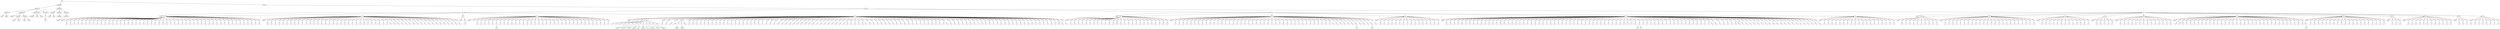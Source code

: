 digraph Tree {
	"t0" [label = "TEI"];
	"t1" [label = "teiHeader"];
	"t2" [label = "fileDesc"];
	"t3" [label = "titleStmt"];
	"t4" [label = "title"];
	"t5" [label = "author"];
	"t6" [label = "editionStmt"];
	"t7" [label = "edition"];
	"t8" [label = "respStmt"];
	"t9" [label = "name"];
	"t10" [label = "resp"];
	"t11" [label = "respStmt"];
	"t12" [label = "name"];
	"t13" [label = "resp"];
	"t14" [label = "publicationStmt"];
	"t15" [label = "publisher"];
	"t16" [label = "idno"];
	"t17" [label = "idno"];
	"t18" [label = "sourceDesc"];
	"t19" [label = "p"];
	"t20" [label = "ref"];
	"t21" [label = "profileDesc"];
	"t22" [label = "creation"];
	"t23" [label = "date"];
	"t24" [label = "date"];
	"t25" [label = "langUsage"];
	"t26" [label = "language"];
	"t27" [label = "textClass"];
	"t28" [label = "keywords"];
	"t29" [label = "term"];
	"t30" [label = "text"];
	"t31" [label = "body"];
	"t32" [label = "div"];
	"t33" [label = "head"];
	"t34" [label = "div"];
	"t35" [label = "head"];
	"t36" [label = "sp"];
	"t37" [label = "p"];
	"t38" [label = "sp"];
	"t39" [label = "p"];
	"t40" [label = "sp"];
	"t41" [label = "p"];
	"t42" [label = "sp"];
	"t43" [label = "p"];
	"t44" [label = "sp"];
	"t45" [label = "p"];
	"t46" [label = "sp"];
	"t47" [label = "p"];
	"t48" [label = "sp"];
	"t49" [label = "p"];
	"t50" [label = "sp"];
	"t51" [label = "p"];
	"t52" [label = "sp"];
	"t53" [label = "p"];
	"t54" [label = "sp"];
	"t55" [label = "p"];
	"t56" [label = "sp"];
	"t57" [label = "p"];
	"t58" [label = "sp"];
	"t59" [label = "p"];
	"t60" [label = "sp"];
	"t61" [label = "p"];
	"t62" [label = "sp"];
	"t63" [label = "p"];
	"t64" [label = "sp"];
	"t65" [label = "p"];
	"t66" [label = "sp"];
	"t67" [label = "p"];
	"t68" [label = "sp"];
	"t69" [label = "p"];
	"t70" [label = "sp"];
	"t71" [label = "p"];
	"t72" [label = "sp"];
	"t73" [label = "p"];
	"t74" [label = "sp"];
	"t75" [label = "p"];
	"t76" [label = "sp"];
	"t77" [label = "p"];
	"t78" [label = "sp"];
	"t79" [label = "p"];
	"t80" [label = "sp"];
	"t81" [label = "p"];
	"t82" [label = "sp"];
	"t83" [label = "p"];
	"t84" [label = "sp"];
	"t85" [label = "p"];
	"t86" [label = "sp"];
	"t87" [label = "p"];
	"t88" [label = "sp"];
	"t89" [label = "p"];
	"t90" [label = "sp"];
	"t91" [label = "p"];
	"t92" [label = "sp"];
	"t93" [label = "p"];
	"t94" [label = "sp"];
	"t95" [label = "p"];
	"t96" [label = "sp"];
	"t97" [label = "p"];
	"t98" [label = "sp"];
	"t99" [label = "p"];
	"t100" [label = "sp"];
	"t101" [label = "p"];
	"t102" [label = "sp"];
	"t103" [label = "p"];
	"t104" [label = "sp"];
	"t105" [label = "p"];
	"t106" [label = "sp"];
	"t107" [label = "p"];
	"t108" [label = "sp"];
	"t109" [label = "p"];
	"t110" [label = "sp"];
	"t111" [label = "p"];
	"t112" [label = "sp"];
	"t113" [label = "p"];
	"t114" [label = "sp"];
	"t115" [label = "p"];
	"t116" [label = "sp"];
	"t117" [label = "p"];
	"t118" [label = "sp"];
	"t119" [label = "p"];
	"t120" [label = "sp"];
	"t121" [label = "p"];
	"t122" [label = "sp"];
	"t123" [label = "p"];
	"t124" [label = "sp"];
	"t125" [label = "p"];
	"t126" [label = "sp"];
	"t127" [label = "p"];
	"t128" [label = "sp"];
	"t129" [label = "p"];
	"t130" [label = "sp"];
	"t131" [label = "p"];
	"t132" [label = "sp"];
	"t133" [label = "p"];
	"t134" [label = "sp"];
	"t135" [label = "p"];
	"t136" [label = "sp"];
	"t137" [label = "p"];
	"t138" [label = "div"];
	"t139" [label = "head"];
	"t140" [label = "sp"];
	"t141" [label = "p"];
	"t142" [label = "sp"];
	"t143" [label = "p"];
	"t144" [label = "sp"];
	"t145" [label = "p"];
	"t146" [label = "sp"];
	"t147" [label = "p"];
	"t148" [label = "sp"];
	"t149" [label = "p"];
	"t150" [label = "sp"];
	"t151" [label = "p"];
	"t152" [label = "sp"];
	"t153" [label = "p"];
	"t154" [label = "sp"];
	"t155" [label = "p"];
	"t156" [label = "sp"];
	"t157" [label = "p"];
	"t158" [label = "sp"];
	"t159" [label = "p"];
	"t160" [label = "sp"];
	"t161" [label = "p"];
	"t162" [label = "sp"];
	"t163" [label = "p"];
	"t164" [label = "sp"];
	"t165" [label = "p"];
	"t166" [label = "sp"];
	"t167" [label = "p"];
	"t168" [label = "sp"];
	"t169" [label = "p"];
	"t170" [label = "sp"];
	"t171" [label = "p"];
	"t172" [label = "sp"];
	"t173" [label = "p"];
	"t174" [label = "sp"];
	"t175" [label = "p"];
	"t176" [label = "sp"];
	"t177" [label = "p"];
	"t178" [label = "sp"];
	"t179" [label = "p"];
	"t180" [label = "sp"];
	"t181" [label = "p"];
	"t182" [label = "sp"];
	"t183" [label = "p"];
	"t184" [label = "sp"];
	"t185" [label = "p"];
	"t186" [label = "sp"];
	"t187" [label = "p"];
	"t188" [label = "sp"];
	"t189" [label = "p"];
	"t190" [label = "sp"];
	"t191" [label = "p"];
	"t192" [label = "sp"];
	"t193" [label = "p"];
	"t194" [label = "sp"];
	"t195" [label = "p"];
	"t196" [label = "sp"];
	"t197" [label = "p"];
	"t198" [label = "sp"];
	"t199" [label = "p"];
	"t200" [label = "sp"];
	"t201" [label = "p"];
	"t202" [label = "sp"];
	"t203" [label = "p"];
	"t204" [label = "p"];
	"t205" [label = "sp"];
	"t206" [label = "p"];
	"t207" [label = "sp"];
	"t208" [label = "p"];
	"t209" [label = "sp"];
	"t210" [label = "p"];
	"t211" [label = "sp"];
	"t212" [label = "p"];
	"t213" [label = "sp"];
	"t214" [label = "p"];
	"t215" [label = "sp"];
	"t216" [label = "p"];
	"t217" [label = "sp"];
	"t218" [label = "p"];
	"t219" [label = "sp"];
	"t220" [label = "p"];
	"t221" [label = "sp"];
	"t222" [label = "p"];
	"t223" [label = "sp"];
	"t224" [label = "p"];
	"t225" [label = "sp"];
	"t226" [label = "p"];
	"t227" [label = "sp"];
	"t228" [label = "p"];
	"t229" [label = "sp"];
	"t230" [label = "p"];
	"t231" [label = "sp"];
	"t232" [label = "p"];
	"t233" [label = "sp"];
	"t234" [label = "p"];
	"t235" [label = "sp"];
	"t236" [label = "p"];
	"t237" [label = "sp"];
	"t238" [label = "p"];
	"t239" [label = "sp"];
	"t240" [label = "p"];
	"t241" [label = "div"];
	"t242" [label = "head"];
	"t243" [label = "sp"];
	"t244" [label = "p"];
	"t245" [label = "div"];
	"t246" [label = "head"];
	"t247" [label = "p"];
	"t248" [label = "sp"];
	"t249" [label = "p"];
	"t250" [label = "sp"];
	"t251" [label = "p"];
	"t252" [label = "sp"];
	"t253" [label = "p"];
	"t254" [label = "sp"];
	"t255" [label = "p"];
	"t256" [label = "sp"];
	"t257" [label = "p"];
	"t258" [label = "sp"];
	"t259" [label = "p"];
	"t260" [label = "hi"];
	"t261" [label = "sp"];
	"t262" [label = "p"];
	"t263" [label = "sp"];
	"t264" [label = "p"];
	"t265" [label = "sp"];
	"t266" [label = "p"];
	"t267" [label = "sp"];
	"t268" [label = "p"];
	"t269" [label = "sp"];
	"t270" [label = "p"];
	"t271" [label = "sp"];
	"t272" [label = "p"];
	"t273" [label = "sp"];
	"t274" [label = "p"];
	"t275" [label = "sp"];
	"t276" [label = "p"];
	"t277" [label = "sp"];
	"t278" [label = "p"];
	"t279" [label = "sp"];
	"t280" [label = "p"];
	"t281" [label = "sp"];
	"t282" [label = "p"];
	"t283" [label = "sp"];
	"t284" [label = "p"];
	"t285" [label = "sp"];
	"t286" [label = "p"];
	"t287" [label = "sp"];
	"t288" [label = "p"];
	"t289" [label = "sp"];
	"t290" [label = "p"];
	"t291" [label = "sp"];
	"t292" [label = "p"];
	"t293" [label = "sp"];
	"t294" [label = "p"];
	"t295" [label = "sp"];
	"t296" [label = "p"];
	"t297" [label = "sp"];
	"t298" [label = "p"];
	"t299" [label = "sp"];
	"t300" [label = "p"];
	"t301" [label = "sp"];
	"t302" [label = "p"];
	"t303" [label = "sp"];
	"t304" [label = "p"];
	"t305" [label = "sp"];
	"t306" [label = "p"];
	"t307" [label = "sp"];
	"t308" [label = "p"];
	"t309" [label = "sp"];
	"t310" [label = "p"];
	"t311" [label = "sp"];
	"t312" [label = "p"];
	"t313" [label = "sp"];
	"t314" [label = "p"];
	"t315" [label = "sp"];
	"t316" [label = "p"];
	"t317" [label = "sp"];
	"t318" [label = "p"];
	"t319" [label = "div"];
	"t320" [label = "head"];
	"t321" [label = "p"];
	"t322" [label = "sp"];
	"t323" [label = "p"];
	"t324" [label = "sp"];
	"t325" [label = "p"];
	"t326" [label = "sp"];
	"t327" [label = "p"];
	"t328" [label = "p"];
	"t329" [label = "l"];
	"t330" [label = "anchor"];
	"t331" [label = "l"];
	"t332" [label = "anchor"];
	"t333" [label = "l"];
	"t334" [label = "anchor"];
	"t335" [label = "l"];
	"t336" [label = "anchor"];
	"t337" [label = "hi"];
	"t338" [label = "l"];
	"t339" [label = "anchor"];
	"t340" [label = "hi"];
	"t341" [label = "l"];
	"t342" [label = "anchor"];
	"t343" [label = "l"];
	"t344" [label = "anchor"];
	"t345" [label = "l"];
	"t346" [label = "anchor"];
	"t347" [label = "p"];
	"t348" [label = "sp"];
	"t349" [label = "p"];
	"t350" [label = "sp"];
	"t351" [label = "p"];
	"t352" [label = "sp"];
	"t353" [label = "p"];
	"t354" [label = "sp"];
	"t355" [label = "p"];
	"t356" [label = "l"];
	"t357" [label = "anchor"];
	"t358" [label = "l"];
	"t359" [label = "anchor"];
	"t360" [label = "p"];
	"t361" [label = "sp"];
	"t362" [label = "p"];
	"t363" [label = "sp"];
	"t364" [label = "p"];
	"t365" [label = "sp"];
	"t366" [label = "p"];
	"t367" [label = "sp"];
	"t368" [label = "p"];
	"t369" [label = "sp"];
	"t370" [label = "p"];
	"t371" [label = "sp"];
	"t372" [label = "p"];
	"t373" [label = "sp"];
	"t374" [label = "p"];
	"t375" [label = "sp"];
	"t376" [label = "p"];
	"t377" [label = "sp"];
	"t378" [label = "p"];
	"t379" [label = "sp"];
	"t380" [label = "p"];
	"t381" [label = "sp"];
	"t382" [label = "p"];
	"t383" [label = "sp"];
	"t384" [label = "p"];
	"t385" [label = "sp"];
	"t386" [label = "p"];
	"t387" [label = "sp"];
	"t388" [label = "p"];
	"t389" [label = "sp"];
	"t390" [label = "p"];
	"t391" [label = "sp"];
	"t392" [label = "p"];
	"t393" [label = "sp"];
	"t394" [label = "p"];
	"t395" [label = "sp"];
	"t396" [label = "p"];
	"t397" [label = "sp"];
	"t398" [label = "p"];
	"t399" [label = "sp"];
	"t400" [label = "p"];
	"t401" [label = "sp"];
	"t402" [label = "p"];
	"t403" [label = "sp"];
	"t404" [label = "p"];
	"t405" [label = "sp"];
	"t406" [label = "p"];
	"t407" [label = "sp"];
	"t408" [label = "p"];
	"t409" [label = "sp"];
	"t410" [label = "p"];
	"t411" [label = "sp"];
	"t412" [label = "p"];
	"t413" [label = "sp"];
	"t414" [label = "p"];
	"t415" [label = "sp"];
	"t416" [label = "p"];
	"t417" [label = "sp"];
	"t418" [label = "p"];
	"t419" [label = "sp"];
	"t420" [label = "p"];
	"t421" [label = "sp"];
	"t422" [label = "p"];
	"t423" [label = "sp"];
	"t424" [label = "p"];
	"t425" [label = "sp"];
	"t426" [label = "p"];
	"t427" [label = "sp"];
	"t428" [label = "p"];
	"t429" [label = "sp"];
	"t430" [label = "p"];
	"t431" [label = "sp"];
	"t432" [label = "p"];
	"t433" [label = "sp"];
	"t434" [label = "p"];
	"t435" [label = "sp"];
	"t436" [label = "p"];
	"t437" [label = "sp"];
	"t438" [label = "p"];
	"t439" [label = "sp"];
	"t440" [label = "p"];
	"t441" [label = "sp"];
	"t442" [label = "p"];
	"t443" [label = "p"];
	"t444" [label = "sp"];
	"t445" [label = "p"];
	"t446" [label = "sp"];
	"t447" [label = "p"];
	"t448" [label = "sp"];
	"t449" [label = "p"];
	"t450" [label = "sp"];
	"t451" [label = "p"];
	"t452" [label = "p"];
	"t453" [label = "sp"];
	"t454" [label = "p"];
	"t455" [label = "sp"];
	"t456" [label = "p"];
	"t457" [label = "sp"];
	"t458" [label = "p"];
	"t459" [label = "sp"];
	"t460" [label = "p"];
	"t461" [label = "sp"];
	"t462" [label = "p"];
	"t463" [label = "sp"];
	"t464" [label = "p"];
	"t465" [label = "sp"];
	"t466" [label = "p"];
	"t467" [label = "sp"];
	"t468" [label = "p"];
	"t469" [label = "sp"];
	"t470" [label = "p"];
	"t471" [label = "sp"];
	"t472" [label = "p"];
	"t473" [label = "sp"];
	"t474" [label = "p"];
	"t475" [label = "sp"];
	"t476" [label = "p"];
	"t477" [label = "sp"];
	"t478" [label = "p"];
	"t479" [label = "sp"];
	"t480" [label = "p"];
	"t481" [label = "sp"];
	"t482" [label = "p"];
	"t483" [label = "sp"];
	"t484" [label = "p"];
	"t485" [label = "sp"];
	"t486" [label = "p"];
	"t487" [label = "sp"];
	"t488" [label = "p"];
	"t489" [label = "sp"];
	"t490" [label = "p"];
	"t491" [label = "sp"];
	"t492" [label = "p"];
	"t493" [label = "p"];
	"t494" [label = "sp"];
	"t495" [label = "p"];
	"t496" [label = "sp"];
	"t497" [label = "p"];
	"t498" [label = "sp"];
	"t499" [label = "p"];
	"t500" [label = "sp"];
	"t501" [label = "p"];
	"t502" [label = "sp"];
	"t503" [label = "p"];
	"t504" [label = "sp"];
	"t505" [label = "p"];
	"t506" [label = "sp"];
	"t507" [label = "p"];
	"t508" [label = "sp"];
	"t509" [label = "p"];
	"t510" [label = "sp"];
	"t511" [label = "p"];
	"t512" [label = "sp"];
	"t513" [label = "p"];
	"t514" [label = "sp"];
	"t515" [label = "p"];
	"t516" [label = "sp"];
	"t517" [label = "p"];
	"t518" [label = "sp"];
	"t519" [label = "p"];
	"t520" [label = "sp"];
	"t521" [label = "p"];
	"t522" [label = "sp"];
	"t523" [label = "p"];
	"t524" [label = "sp"];
	"t525" [label = "p"];
	"t526" [label = "sp"];
	"t527" [label = "p"];
	"t528" [label = "sp"];
	"t529" [label = "p"];
	"t530" [label = "sp"];
	"t531" [label = "p"];
	"t532" [label = "sp"];
	"t533" [label = "p"];
	"t534" [label = "sp"];
	"t535" [label = "p"];
	"t536" [label = "sp"];
	"t537" [label = "p"];
	"t538" [label = "sp"];
	"t539" [label = "p"];
	"t540" [label = "sp"];
	"t541" [label = "p"];
	"t542" [label = "sp"];
	"t543" [label = "p"];
	"t544" [label = "sp"];
	"t545" [label = "p"];
	"t546" [label = "sp"];
	"t547" [label = "p"];
	"t548" [label = "sp"];
	"t549" [label = "p"];
	"t550" [label = "sp"];
	"t551" [label = "p"];
	"t552" [label = "p"];
	"t553" [label = "sp"];
	"t554" [label = "p"];
	"t555" [label = "div"];
	"t556" [label = "head"];
	"t557" [label = "div"];
	"t558" [label = "head"];
	"t559" [label = "sp"];
	"t560" [label = "p"];
	"t561" [label = "sp"];
	"t562" [label = "p"];
	"t563" [label = "sp"];
	"t564" [label = "p"];
	"t565" [label = "sp"];
	"t566" [label = "p"];
	"t567" [label = "sp"];
	"t568" [label = "p"];
	"t569" [label = "sp"];
	"t570" [label = "p"];
	"t571" [label = "sp"];
	"t572" [label = "p"];
	"t573" [label = "sp"];
	"t574" [label = "p"];
	"t575" [label = "sp"];
	"t576" [label = "p"];
	"t577" [label = "sp"];
	"t578" [label = "p"];
	"t579" [label = "sp"];
	"t580" [label = "p"];
	"t581" [label = "sp"];
	"t582" [label = "p"];
	"t583" [label = "sp"];
	"t584" [label = "p"];
	"t585" [label = "sp"];
	"t586" [label = "p"];
	"t587" [label = "sp"];
	"t588" [label = "p"];
	"t589" [label = "sp"];
	"t590" [label = "p"];
	"t591" [label = "sp"];
	"t592" [label = "p"];
	"t593" [label = "sp"];
	"t594" [label = "p"];
	"t595" [label = "sp"];
	"t596" [label = "p"];
	"t597" [label = "sp"];
	"t598" [label = "p"];
	"t599" [label = "sp"];
	"t600" [label = "p"];
	"t601" [label = "sp"];
	"t602" [label = "p"];
	"t603" [label = "sp"];
	"t604" [label = "p"];
	"t605" [label = "sp"];
	"t606" [label = "p"];
	"t607" [label = "sp"];
	"t608" [label = "p"];
	"t609" [label = "sp"];
	"t610" [label = "p"];
	"t611" [label = "div"];
	"t612" [label = "head"];
	"t613" [label = "sp"];
	"t614" [label = "p"];
	"t615" [label = "sp"];
	"t616" [label = "p"];
	"t617" [label = "sp"];
	"t618" [label = "p"];
	"t619" [label = "sp"];
	"t620" [label = "p"];
	"t621" [label = "sp"];
	"t622" [label = "p"];
	"t623" [label = "sp"];
	"t624" [label = "p"];
	"t625" [label = "sp"];
	"t626" [label = "p"];
	"t627" [label = "sp"];
	"t628" [label = "p"];
	"t629" [label = "sp"];
	"t630" [label = "p"];
	"t631" [label = "sp"];
	"t632" [label = "p"];
	"t633" [label = "sp"];
	"t634" [label = "p"];
	"t635" [label = "sp"];
	"t636" [label = "p"];
	"t637" [label = "sp"];
	"t638" [label = "p"];
	"t639" [label = "sp"];
	"t640" [label = "p"];
	"t641" [label = "sp"];
	"t642" [label = "p"];
	"t643" [label = "sp"];
	"t644" [label = "p"];
	"t645" [label = "sp"];
	"t646" [label = "p"];
	"t647" [label = "sp"];
	"t648" [label = "p"];
	"t649" [label = "sp"];
	"t650" [label = "p"];
	"t651" [label = "sp"];
	"t652" [label = "p"];
	"t653" [label = "sp"];
	"t654" [label = "p"];
	"t655" [label = "sp"];
	"t656" [label = "p"];
	"t657" [label = "sp"];
	"t658" [label = "p"];
	"t659" [label = "sp"];
	"t660" [label = "p"];
	"t661" [label = "sp"];
	"t662" [label = "p"];
	"t663" [label = "sp"];
	"t664" [label = "p"];
	"t665" [label = "sp"];
	"t666" [label = "p"];
	"t667" [label = "sp"];
	"t668" [label = "p"];
	"t669" [label = "sp"];
	"t670" [label = "p"];
	"t671" [label = "sp"];
	"t672" [label = "p"];
	"t673" [label = "sp"];
	"t674" [label = "p"];
	"t675" [label = "sp"];
	"t676" [label = "p"];
	"t677" [label = "sp"];
	"t678" [label = "p"];
	"t679" [label = "sp"];
	"t680" [label = "p"];
	"t681" [label = "sp"];
	"t682" [label = "p"];
	"t683" [label = "sp"];
	"t684" [label = "p"];
	"t685" [label = "sp"];
	"t686" [label = "p"];
	"t687" [label = "sp"];
	"t688" [label = "p"];
	"t689" [label = "sp"];
	"t690" [label = "p"];
	"t691" [label = "sp"];
	"t692" [label = "p"];
	"t693" [label = "sp"];
	"t694" [label = "p"];
	"t695" [label = "p"];
	"t696" [label = "sp"];
	"t697" [label = "p"];
	"t698" [label = "sp"];
	"t699" [label = "p"];
	"t700" [label = "sp"];
	"t701" [label = "p"];
	"t702" [label = "sp"];
	"t703" [label = "p"];
	"t704" [label = "sp"];
	"t705" [label = "p"];
	"t706" [label = "sp"];
	"t707" [label = "p"];
	"t708" [label = "hi"];
	"t709" [label = "sp"];
	"t710" [label = "p"];
	"t711" [label = "sp"];
	"t712" [label = "p"];
	"t713" [label = "sp"];
	"t714" [label = "p"];
	"t715" [label = "sp"];
	"t716" [label = "p"];
	"t717" [label = "hi"];
	"t718" [label = "sp"];
	"t719" [label = "p"];
	"t720" [label = "div"];
	"t721" [label = "head"];
	"t722" [label = "sp"];
	"t723" [label = "p"];
	"t724" [label = "sp"];
	"t725" [label = "p"];
	"t726" [label = "sp"];
	"t727" [label = "p"];
	"t728" [label = "sp"];
	"t729" [label = "p"];
	"t730" [label = "sp"];
	"t731" [label = "p"];
	"t732" [label = "sp"];
	"t733" [label = "p"];
	"t734" [label = "sp"];
	"t735" [label = "p"];
	"t736" [label = "sp"];
	"t737" [label = "p"];
	"t738" [label = "sp"];
	"t739" [label = "p"];
	"t740" [label = "sp"];
	"t741" [label = "p"];
	"t742" [label = "sp"];
	"t743" [label = "p"];
	"t744" [label = "sp"];
	"t745" [label = "p"];
	"t746" [label = "sp"];
	"t747" [label = "p"];
	"t748" [label = "sp"];
	"t749" [label = "p"];
	"t750" [label = "sp"];
	"t751" [label = "p"];
	"t752" [label = "sp"];
	"t753" [label = "p"];
	"t754" [label = "div"];
	"t755" [label = "head"];
	"t756" [label = "sp"];
	"t757" [label = "p"];
	"t758" [label = "sp"];
	"t759" [label = "p"];
	"t760" [label = "sp"];
	"t761" [label = "p"];
	"t762" [label = "sp"];
	"t763" [label = "p"];
	"t764" [label = "sp"];
	"t765" [label = "p"];
	"t766" [label = "sp"];
	"t767" [label = "p"];
	"t768" [label = "sp"];
	"t769" [label = "p"];
	"t770" [label = "sp"];
	"t771" [label = "p"];
	"t772" [label = "sp"];
	"t773" [label = "p"];
	"t774" [label = "sp"];
	"t775" [label = "p"];
	"t776" [label = "sp"];
	"t777" [label = "p"];
	"t778" [label = "sp"];
	"t779" [label = "p"];
	"t780" [label = "sp"];
	"t781" [label = "p"];
	"t782" [label = "sp"];
	"t783" [label = "p"];
	"t784" [label = "sp"];
	"t785" [label = "p"];
	"t786" [label = "sp"];
	"t787" [label = "p"];
	"t788" [label = "sp"];
	"t789" [label = "p"];
	"t790" [label = "sp"];
	"t791" [label = "p"];
	"t792" [label = "sp"];
	"t793" [label = "p"];
	"t794" [label = "sp"];
	"t795" [label = "p"];
	"t796" [label = "sp"];
	"t797" [label = "p"];
	"t798" [label = "sp"];
	"t799" [label = "p"];
	"t800" [label = "sp"];
	"t801" [label = "p"];
	"t802" [label = "sp"];
	"t803" [label = "p"];
	"t804" [label = "sp"];
	"t805" [label = "p"];
	"t806" [label = "sp"];
	"t807" [label = "p"];
	"t808" [label = "sp"];
	"t809" [label = "p"];
	"t810" [label = "sp"];
	"t811" [label = "p"];
	"t812" [label = "sp"];
	"t813" [label = "p"];
	"t814" [label = "sp"];
	"t815" [label = "p"];
	"t816" [label = "sp"];
	"t817" [label = "p"];
	"t818" [label = "sp"];
	"t819" [label = "p"];
	"t820" [label = "sp"];
	"t821" [label = "p"];
	"t822" [label = "sp"];
	"t823" [label = "p"];
	"t824" [label = "sp"];
	"t825" [label = "p"];
	"t826" [label = "sp"];
	"t827" [label = "p"];
	"t828" [label = "sp"];
	"t829" [label = "p"];
	"t830" [label = "sp"];
	"t831" [label = "p"];
	"t832" [label = "sp"];
	"t833" [label = "p"];
	"t834" [label = "sp"];
	"t835" [label = "p"];
	"t836" [label = "sp"];
	"t837" [label = "p"];
	"t838" [label = "sp"];
	"t839" [label = "p"];
	"t840" [label = "sp"];
	"t841" [label = "p"];
	"t842" [label = "sp"];
	"t843" [label = "p"];
	"t844" [label = "sp"];
	"t845" [label = "p"];
	"t846" [label = "sp"];
	"t847" [label = "p"];
	"t848" [label = "sp"];
	"t849" [label = "p"];
	"t850" [label = "sp"];
	"t851" [label = "p"];
	"t852" [label = "sp"];
	"t853" [label = "p"];
	"t854" [label = "sp"];
	"t855" [label = "p"];
	"t856" [label = "sp"];
	"t857" [label = "p"];
	"t858" [label = "hi"];
	"t859" [label = "hi"];
	"t860" [label = "sp"];
	"t861" [label = "p"];
	"t862" [label = "sp"];
	"t863" [label = "p"];
	"t864" [label = "sp"];
	"t865" [label = "p"];
	"t866" [label = "sp"];
	"t867" [label = "p"];
	"t868" [label = "sp"];
	"t869" [label = "p"];
	"t870" [label = "sp"];
	"t871" [label = "p"];
	"t872" [label = "sp"];
	"t873" [label = "p"];
	"t874" [label = "sp"];
	"t875" [label = "p"];
	"t876" [label = "sp"];
	"t877" [label = "p"];
	"t878" [label = "sp"];
	"t879" [label = "p"];
	"t880" [label = "sp"];
	"t881" [label = "p"];
	"t882" [label = "sp"];
	"t883" [label = "p"];
	"t884" [label = "sp"];
	"t885" [label = "p"];
	"t886" [label = "sp"];
	"t887" [label = "p"];
	"t888" [label = "sp"];
	"t889" [label = "p"];
	"t890" [label = "sp"];
	"t891" [label = "p"];
	"t892" [label = "sp"];
	"t893" [label = "p"];
	"t894" [label = "sp"];
	"t895" [label = "p"];
	"t896" [label = "p"];
	"t897" [label = "sp"];
	"t898" [label = "p"];
	"t899" [label = "sp"];
	"t900" [label = "p"];
	"t901" [label = "sp"];
	"t902" [label = "p"];
	"t903" [label = "sp"];
	"t904" [label = "p"];
	"t905" [label = "sp"];
	"t906" [label = "p"];
	"t907" [label = "sp"];
	"t908" [label = "p"];
	"t909" [label = "p"];
	"t910" [label = "sp"];
	"t911" [label = "p"];
	"t912" [label = "sp"];
	"t913" [label = "p"];
	"t914" [label = "sp"];
	"t915" [label = "p"];
	"t916" [label = "sp"];
	"t917" [label = "p"];
	"t918" [label = "sp"];
	"t919" [label = "p"];
	"t920" [label = "sp"];
	"t921" [label = "p"];
	"t922" [label = "sp"];
	"t923" [label = "p"];
	"t924" [label = "sp"];
	"t925" [label = "p"];
	"t926" [label = "sp"];
	"t927" [label = "p"];
	"t928" [label = "sp"];
	"t929" [label = "p"];
	"t930" [label = "sp"];
	"t931" [label = "p"];
	"t932" [label = "sp"];
	"t933" [label = "p"];
	"t934" [label = "sp"];
	"t935" [label = "p"];
	"t936" [label = "sp"];
	"t937" [label = "p"];
	"t938" [label = "sp"];
	"t939" [label = "p"];
	"t940" [label = "sp"];
	"t941" [label = "p"];
	"t942" [label = "sp"];
	"t943" [label = "p"];
	"t944" [label = "sp"];
	"t945" [label = "p"];
	"t946" [label = "sp"];
	"t947" [label = "p"];
	"t948" [label = "sp"];
	"t949" [label = "p"];
	"t950" [label = "sp"];
	"t951" [label = "p"];
	"t952" [label = "div"];
	"t953" [label = "head"];
	"t954" [label = "sp"];
	"t955" [label = "p"];
	"t956" [label = "sp"];
	"t957" [label = "p"];
	"t958" [label = "sp"];
	"t959" [label = "p"];
	"t960" [label = "sp"];
	"t961" [label = "p"];
	"t962" [label = "sp"];
	"t963" [label = "p"];
	"t964" [label = "sp"];
	"t965" [label = "p"];
	"t966" [label = "sp"];
	"t967" [label = "p"];
	"t968" [label = "sp"];
	"t969" [label = "p"];
	"t970" [label = "sp"];
	"t971" [label = "p"];
	"t972" [label = "sp"];
	"t973" [label = "p"];
	"t974" [label = "sp"];
	"t975" [label = "p"];
	"t976" [label = "sp"];
	"t977" [label = "p"];
	"t978" [label = "sp"];
	"t979" [label = "p"];
	"t980" [label = "sp"];
	"t981" [label = "p"];
	"t982" [label = "sp"];
	"t983" [label = "p"];
	"t984" [label = "sp"];
	"t985" [label = "p"];
	"t986" [label = "sp"];
	"t987" [label = "p"];
	"t988" [label = "sp"];
	"t989" [label = "p"];
	"t990" [label = "sp"];
	"t991" [label = "p"];
	"t992" [label = "div"];
	"t993" [label = "head"];
	"t994" [label = "div"];
	"t995" [label = "head"];
	"t996" [label = "sp"];
	"t997" [label = "p"];
	"t998" [label = "sp"];
	"t999" [label = "p"];
	"t1000" [label = "sp"];
	"t1001" [label = "p"];
	"t1002" [label = "sp"];
	"t1003" [label = "p"];
	"t1004" [label = "sp"];
	"t1005" [label = "p"];
	"t1006" [label = "sp"];
	"t1007" [label = "p"];
	"t1008" [label = "sp"];
	"t1009" [label = "p"];
	"t1010" [label = "sp"];
	"t1011" [label = "p"];
	"t1012" [label = "sp"];
	"t1013" [label = "p"];
	"t1014" [label = "sp"];
	"t1015" [label = "p"];
	"t1016" [label = "div"];
	"t1017" [label = "head"];
	"t1018" [label = "sp"];
	"t1019" [label = "p"];
	"t1020" [label = "sp"];
	"t1021" [label = "p"];
	"t1022" [label = "sp"];
	"t1023" [label = "p"];
	"t1024" [label = "sp"];
	"t1025" [label = "p"];
	"t1026" [label = "sp"];
	"t1027" [label = "p"];
	"t1028" [label = "sp"];
	"t1029" [label = "p"];
	"t1030" [label = "sp"];
	"t1031" [label = "p"];
	"t1032" [label = "sp"];
	"t1033" [label = "p"];
	"t1034" [label = "sp"];
	"t1035" [label = "p"];
	"t1036" [label = "sp"];
	"t1037" [label = "p"];
	"t1038" [label = "sp"];
	"t1039" [label = "p"];
	"t1040" [label = "sp"];
	"t1041" [label = "p"];
	"t1042" [label = "sp"];
	"t1043" [label = "p"];
	"t1044" [label = "sp"];
	"t1045" [label = "p"];
	"t1046" [label = "sp"];
	"t1047" [label = "p"];
	"t1048" [label = "sp"];
	"t1049" [label = "p"];
	"t1050" [label = "sp"];
	"t1051" [label = "p"];
	"t1052" [label = "sp"];
	"t1053" [label = "p"];
	"t1054" [label = "sp"];
	"t1055" [label = "p"];
	"t1056" [label = "sp"];
	"t1057" [label = "p"];
	"t1058" [label = "sp"];
	"t1059" [label = "p"];
	"t1060" [label = "sp"];
	"t1061" [label = "p"];
	"t1062" [label = "sp"];
	"t1063" [label = "p"];
	"t1064" [label = "sp"];
	"t1065" [label = "p"];
	"t1066" [label = "div"];
	"t1067" [label = "head"];
	"t1068" [label = "sp"];
	"t1069" [label = "p"];
	"t1070" [label = "sp"];
	"t1071" [label = "p"];
	"t1072" [label = "sp"];
	"t1073" [label = "p"];
	"t1074" [label = "sp"];
	"t1075" [label = "p"];
	"t1076" [label = "sp"];
	"t1077" [label = "p"];
	"t1078" [label = "sp"];
	"t1079" [label = "p"];
	"t1080" [label = "sp"];
	"t1081" [label = "p"];
	"t1082" [label = "sp"];
	"t1083" [label = "p"];
	"t1084" [label = "sp"];
	"t1085" [label = "p"];
	"t1086" [label = "sp"];
	"t1087" [label = "p"];
	"t1088" [label = "sp"];
	"t1089" [label = "p"];
	"t1090" [label = "sp"];
	"t1091" [label = "p"];
	"t1092" [label = "sp"];
	"t1093" [label = "p"];
	"t1094" [label = "div"];
	"t1095" [label = "head"];
	"t1096" [label = "sp"];
	"t1097" [label = "p"];
	"t1098" [label = "sp"];
	"t1099" [label = "p"];
	"t1100" [label = "sp"];
	"t1101" [label = "p"];
	"t1102" [label = "sp"];
	"t1103" [label = "p"];
	"t1104" [label = "sp"];
	"t1105" [label = "p"];
	"t1106" [label = "div"];
	"t1107" [label = "head"];
	"t1108" [label = "sp"];
	"t1109" [label = "p"];
	"t1110" [label = "sp"];
	"t1111" [label = "p"];
	"t1112" [label = "sp"];
	"t1113" [label = "p"];
	"t1114" [label = "sp"];
	"t1115" [label = "p"];
	"t1116" [label = "sp"];
	"t1117" [label = "p"];
	"t1118" [label = "sp"];
	"t1119" [label = "p"];
	"t1120" [label = "sp"];
	"t1121" [label = "p"];
	"t1122" [label = "sp"];
	"t1123" [label = "p"];
	"t1124" [label = "sp"];
	"t1125" [label = "p"];
	"t1126" [label = "sp"];
	"t1127" [label = "p"];
	"t1128" [label = "sp"];
	"t1129" [label = "p"];
	"t1130" [label = "sp"];
	"t1131" [label = "p"];
	"t1132" [label = "sp"];
	"t1133" [label = "p"];
	"t1134" [label = "sp"];
	"t1135" [label = "p"];
	"t1136" [label = "div"];
	"t1137" [label = "head"];
	"t1138" [label = "sp"];
	"t1139" [label = "p"];
	"t1140" [label = "sp"];
	"t1141" [label = "p"];
	"t1142" [label = "p"];
	"t1143" [label = "sp"];
	"t1144" [label = "p"];
	"t1145" [label = "sp"];
	"t1146" [label = "p"];
	"t1147" [label = "sp"];
	"t1148" [label = "p"];
	"t1149" [label = "sp"];
	"t1150" [label = "p"];
	"t1151" [label = "sp"];
	"t1152" [label = "p"];
	"t1153" [label = "sp"];
	"t1154" [label = "p"];
	"t1155" [label = "sp"];
	"t1156" [label = "p"];
	"t1157" [label = "sp"];
	"t1158" [label = "p"];
	"t1159" [label = "sp"];
	"t1160" [label = "p"];
	"t1161" [label = "sp"];
	"t1162" [label = "p"];
	"t1163" [label = "sp"];
	"t1164" [label = "p"];
	"t1165" [label = "sp"];
	"t1166" [label = "p"];
	"t1167" [label = "sp"];
	"t1168" [label = "p"];
	"t1169" [label = "sp"];
	"t1170" [label = "p"];
	"t1171" [label = "sp"];
	"t1172" [label = "p"];
	"t1173" [label = "sp"];
	"t1174" [label = "p"];
	"t1175" [label = "sp"];
	"t1176" [label = "p"];
	"t1177" [label = "sp"];
	"t1178" [label = "p"];
	"t1179" [label = "sp"];
	"t1180" [label = "p"];
	"t1181" [label = "sp"];
	"t1182" [label = "p"];
	"t1183" [label = "sp"];
	"t1184" [label = "p"];
	"t1185" [label = "sp"];
	"t1186" [label = "p"];
	"t1187" [label = "sp"];
	"t1188" [label = "p"];
	"t1189" [label = "sp"];
	"t1190" [label = "p"];
	"t1191" [label = "sp"];
	"t1192" [label = "p"];
	"t1193" [label = "sp"];
	"t1194" [label = "p"];
	"t1195" [label = "sp"];
	"t1196" [label = "p"];
	"t1197" [label = "sp"];
	"t1198" [label = "p"];
	"t1199" [label = "sp"];
	"t1200" [label = "p"];
	"t1201" [label = "sp"];
	"t1202" [label = "p"];
	"t1203" [label = "sp"];
	"t1204" [label = "p"];
	"t1205" [label = "p"];
	"t1206" [label = "hi"];
	"t1207" [label = "div"];
	"t1208" [label = "head"];
	"t1209" [label = "sp"];
	"t1210" [label = "p"];
	"t1211" [label = "sp"];
	"t1212" [label = "p"];
	"t1213" [label = "sp"];
	"t1214" [label = "p"];
	"t1215" [label = "sp"];
	"t1216" [label = "p"];
	"t1217" [label = "sp"];
	"t1218" [label = "p"];
	"t1219" [label = "sp"];
	"t1220" [label = "p"];
	"t1221" [label = "sp"];
	"t1222" [label = "p"];
	"t1223" [label = "sp"];
	"t1224" [label = "p"];
	"t1225" [label = "sp"];
	"t1226" [label = "p"];
	"t1227" [label = "sp"];
	"t1228" [label = "p"];
	"t1229" [label = "sp"];
	"t1230" [label = "p"];
	"t1231" [label = "sp"];
	"t1232" [label = "p"];
	"t1233" [label = "sp"];
	"t1234" [label = "p"];
	"t1235" [label = "sp"];
	"t1236" [label = "p"];
	"t1237" [label = "sp"];
	"t1238" [label = "p"];
	"t1239" [label = "sp"];
	"t1240" [label = "p"];
	"t1241" [label = "sp"];
	"t1242" [label = "p"];
	"t1243" [label = "sp"];
	"t1244" [label = "p"];
	"t1245" [label = "sp"];
	"t1246" [label = "p"];
	"t1247" [label = "sp"];
	"t1248" [label = "p"];
	"t1249" [label = "div"];
	"t1250" [label = "head"];
	"t1251" [label = "sp"];
	"t1252" [label = "p"];
	"t1253" [label = "sp"];
	"t1254" [label = "p"];
	"t1255" [label = "sp"];
	"t1256" [label = "p"];
	"t1257" [label = "div"];
	"t1258" [label = "head"];
	"t1259" [label = "sp"];
	"t1260" [label = "p"];
	"t1261" [label = "sp"];
	"t1262" [label = "p"];
	"t1263" [label = "sp"];
	"t1264" [label = "p"];
	"t1265" [label = "sp"];
	"t1266" [label = "p"];
	"t1267" [label = "sp"];
	"t1268" [label = "p"];
	"t1269" [label = "sp"];
	"t1270" [label = "p"];
	"t1271" [label = "sp"];
	"t1272" [label = "p"];
	"t1273" [label = "sp"];
	"t1274" [label = "p"];
	"t1275" [label = "sp"];
	"t1276" [label = "p"];
	"t1277" [label = "sp"];
	"t1278" [label = "p"];
	"t1279" [label = "sp"];
	"t1280" [label = "p"];
	"t1281" [label = "sp"];
	"t1282" [label = "p"];
	"t1283" [label = "div"];
	"t1284" [label = "head"];
	"t1285" [label = "sp"];
	"t1286" [label = "p"];
	"t1287" [label = "sp"];
	"t1288" [label = "p"];
	"t1289" [label = "sp"];
	"t1290" [label = "p"];
	"t1291" [label = "div"];
	"t1292" [label = "head"];
	"t1293" [label = "hi"];
	"t1294" [label = "sp"];
	"t1295" [label = "p"];
	"t1296" [label = "sp"];
	"t1297" [label = "p"];
	"t1298" [label = "sp"];
	"t1299" [label = "p"];
	"t1300" [label = "sp"];
	"t1301" [label = "p"];
	"t1302" [label = "sp"];
	"t1303" [label = "p"];
	"t1304" [label = "sp"];
	"t1305" [label = "p"];
	"t1306" [label = "sp"];
	"t1307" [label = "p"];
	"t0" -> "t1";
	"t1" -> "t2";
	"t2" -> "t3";
	"t3" -> "t4";
	"t3" -> "t5";
	"t2" -> "t6";
	"t6" -> "t7";
	"t6" -> "t8";
	"t8" -> "t9";
	"t8" -> "t10";
	"t6" -> "t11";
	"t11" -> "t12";
	"t11" -> "t13";
	"t2" -> "t14";
	"t14" -> "t15";
	"t14" -> "t16";
	"t14" -> "t17";
	"t2" -> "t18";
	"t18" -> "t19";
	"t19" -> "t20";
	"t1" -> "t21";
	"t21" -> "t22";
	"t22" -> "t23";
	"t22" -> "t24";
	"t21" -> "t25";
	"t25" -> "t26";
	"t21" -> "t27";
	"t27" -> "t28";
	"t28" -> "t29";
	"t0" -> "t30";
	"t30" -> "t31";
	"t31" -> "t32";
	"t32" -> "t33";
	"t32" -> "t34";
	"t34" -> "t35";
	"t34" -> "t36";
	"t36" -> "t37";
	"t34" -> "t38";
	"t38" -> "t39";
	"t34" -> "t40";
	"t40" -> "t41";
	"t34" -> "t42";
	"t42" -> "t43";
	"t34" -> "t44";
	"t44" -> "t45";
	"t34" -> "t46";
	"t46" -> "t47";
	"t34" -> "t48";
	"t48" -> "t49";
	"t34" -> "t50";
	"t50" -> "t51";
	"t34" -> "t52";
	"t52" -> "t53";
	"t34" -> "t54";
	"t54" -> "t55";
	"t34" -> "t56";
	"t56" -> "t57";
	"t34" -> "t58";
	"t58" -> "t59";
	"t34" -> "t60";
	"t60" -> "t61";
	"t34" -> "t62";
	"t62" -> "t63";
	"t34" -> "t64";
	"t64" -> "t65";
	"t34" -> "t66";
	"t66" -> "t67";
	"t34" -> "t68";
	"t68" -> "t69";
	"t34" -> "t70";
	"t70" -> "t71";
	"t34" -> "t72";
	"t72" -> "t73";
	"t34" -> "t74";
	"t74" -> "t75";
	"t34" -> "t76";
	"t76" -> "t77";
	"t34" -> "t78";
	"t78" -> "t79";
	"t34" -> "t80";
	"t80" -> "t81";
	"t34" -> "t82";
	"t82" -> "t83";
	"t34" -> "t84";
	"t84" -> "t85";
	"t34" -> "t86";
	"t86" -> "t87";
	"t34" -> "t88";
	"t88" -> "t89";
	"t34" -> "t90";
	"t90" -> "t91";
	"t34" -> "t92";
	"t92" -> "t93";
	"t34" -> "t94";
	"t94" -> "t95";
	"t34" -> "t96";
	"t96" -> "t97";
	"t34" -> "t98";
	"t98" -> "t99";
	"t34" -> "t100";
	"t100" -> "t101";
	"t34" -> "t102";
	"t102" -> "t103";
	"t34" -> "t104";
	"t104" -> "t105";
	"t34" -> "t106";
	"t106" -> "t107";
	"t34" -> "t108";
	"t108" -> "t109";
	"t34" -> "t110";
	"t110" -> "t111";
	"t34" -> "t112";
	"t112" -> "t113";
	"t34" -> "t114";
	"t114" -> "t115";
	"t34" -> "t116";
	"t116" -> "t117";
	"t34" -> "t118";
	"t118" -> "t119";
	"t34" -> "t120";
	"t120" -> "t121";
	"t34" -> "t122";
	"t122" -> "t123";
	"t34" -> "t124";
	"t124" -> "t125";
	"t34" -> "t126";
	"t126" -> "t127";
	"t34" -> "t128";
	"t128" -> "t129";
	"t34" -> "t130";
	"t130" -> "t131";
	"t34" -> "t132";
	"t132" -> "t133";
	"t34" -> "t134";
	"t134" -> "t135";
	"t34" -> "t136";
	"t136" -> "t137";
	"t32" -> "t138";
	"t138" -> "t139";
	"t138" -> "t140";
	"t140" -> "t141";
	"t138" -> "t142";
	"t142" -> "t143";
	"t138" -> "t144";
	"t144" -> "t145";
	"t138" -> "t146";
	"t146" -> "t147";
	"t138" -> "t148";
	"t148" -> "t149";
	"t138" -> "t150";
	"t150" -> "t151";
	"t138" -> "t152";
	"t152" -> "t153";
	"t138" -> "t154";
	"t154" -> "t155";
	"t138" -> "t156";
	"t156" -> "t157";
	"t138" -> "t158";
	"t158" -> "t159";
	"t138" -> "t160";
	"t160" -> "t161";
	"t138" -> "t162";
	"t162" -> "t163";
	"t138" -> "t164";
	"t164" -> "t165";
	"t138" -> "t166";
	"t166" -> "t167";
	"t138" -> "t168";
	"t168" -> "t169";
	"t138" -> "t170";
	"t170" -> "t171";
	"t138" -> "t172";
	"t172" -> "t173";
	"t138" -> "t174";
	"t174" -> "t175";
	"t138" -> "t176";
	"t176" -> "t177";
	"t138" -> "t178";
	"t178" -> "t179";
	"t138" -> "t180";
	"t180" -> "t181";
	"t138" -> "t182";
	"t182" -> "t183";
	"t138" -> "t184";
	"t184" -> "t185";
	"t138" -> "t186";
	"t186" -> "t187";
	"t138" -> "t188";
	"t188" -> "t189";
	"t138" -> "t190";
	"t190" -> "t191";
	"t138" -> "t192";
	"t192" -> "t193";
	"t138" -> "t194";
	"t194" -> "t195";
	"t138" -> "t196";
	"t196" -> "t197";
	"t138" -> "t198";
	"t198" -> "t199";
	"t138" -> "t200";
	"t200" -> "t201";
	"t138" -> "t202";
	"t202" -> "t203";
	"t202" -> "t204";
	"t138" -> "t205";
	"t205" -> "t206";
	"t138" -> "t207";
	"t207" -> "t208";
	"t138" -> "t209";
	"t209" -> "t210";
	"t138" -> "t211";
	"t211" -> "t212";
	"t138" -> "t213";
	"t213" -> "t214";
	"t138" -> "t215";
	"t215" -> "t216";
	"t138" -> "t217";
	"t217" -> "t218";
	"t138" -> "t219";
	"t219" -> "t220";
	"t138" -> "t221";
	"t221" -> "t222";
	"t138" -> "t223";
	"t223" -> "t224";
	"t138" -> "t225";
	"t225" -> "t226";
	"t138" -> "t227";
	"t227" -> "t228";
	"t138" -> "t229";
	"t229" -> "t230";
	"t138" -> "t231";
	"t231" -> "t232";
	"t138" -> "t233";
	"t233" -> "t234";
	"t138" -> "t235";
	"t235" -> "t236";
	"t138" -> "t237";
	"t237" -> "t238";
	"t138" -> "t239";
	"t239" -> "t240";
	"t32" -> "t241";
	"t241" -> "t242";
	"t241" -> "t243";
	"t243" -> "t244";
	"t32" -> "t245";
	"t245" -> "t246";
	"t245" -> "t247";
	"t245" -> "t248";
	"t248" -> "t249";
	"t245" -> "t250";
	"t250" -> "t251";
	"t245" -> "t252";
	"t252" -> "t253";
	"t245" -> "t254";
	"t254" -> "t255";
	"t245" -> "t256";
	"t256" -> "t257";
	"t245" -> "t258";
	"t258" -> "t259";
	"t259" -> "t260";
	"t245" -> "t261";
	"t261" -> "t262";
	"t245" -> "t263";
	"t263" -> "t264";
	"t245" -> "t265";
	"t265" -> "t266";
	"t245" -> "t267";
	"t267" -> "t268";
	"t245" -> "t269";
	"t269" -> "t270";
	"t245" -> "t271";
	"t271" -> "t272";
	"t245" -> "t273";
	"t273" -> "t274";
	"t245" -> "t275";
	"t275" -> "t276";
	"t245" -> "t277";
	"t277" -> "t278";
	"t245" -> "t279";
	"t279" -> "t280";
	"t245" -> "t281";
	"t281" -> "t282";
	"t245" -> "t283";
	"t283" -> "t284";
	"t245" -> "t285";
	"t285" -> "t286";
	"t245" -> "t287";
	"t287" -> "t288";
	"t245" -> "t289";
	"t289" -> "t290";
	"t245" -> "t291";
	"t291" -> "t292";
	"t245" -> "t293";
	"t293" -> "t294";
	"t245" -> "t295";
	"t295" -> "t296";
	"t245" -> "t297";
	"t297" -> "t298";
	"t245" -> "t299";
	"t299" -> "t300";
	"t245" -> "t301";
	"t301" -> "t302";
	"t245" -> "t303";
	"t303" -> "t304";
	"t245" -> "t305";
	"t305" -> "t306";
	"t245" -> "t307";
	"t307" -> "t308";
	"t245" -> "t309";
	"t309" -> "t310";
	"t245" -> "t311";
	"t311" -> "t312";
	"t245" -> "t313";
	"t313" -> "t314";
	"t245" -> "t315";
	"t315" -> "t316";
	"t245" -> "t317";
	"t317" -> "t318";
	"t32" -> "t319";
	"t319" -> "t320";
	"t319" -> "t321";
	"t319" -> "t322";
	"t322" -> "t323";
	"t319" -> "t324";
	"t324" -> "t325";
	"t319" -> "t326";
	"t326" -> "t327";
	"t326" -> "t328";
	"t326" -> "t329";
	"t329" -> "t330";
	"t326" -> "t331";
	"t331" -> "t332";
	"t326" -> "t333";
	"t333" -> "t334";
	"t326" -> "t335";
	"t335" -> "t336";
	"t335" -> "t337";
	"t326" -> "t338";
	"t338" -> "t339";
	"t338" -> "t340";
	"t326" -> "t341";
	"t341" -> "t342";
	"t326" -> "t343";
	"t343" -> "t344";
	"t326" -> "t345";
	"t345" -> "t346";
	"t326" -> "t347";
	"t319" -> "t348";
	"t348" -> "t349";
	"t319" -> "t350";
	"t350" -> "t351";
	"t319" -> "t352";
	"t352" -> "t353";
	"t319" -> "t354";
	"t354" -> "t355";
	"t354" -> "t356";
	"t356" -> "t357";
	"t354" -> "t358";
	"t358" -> "t359";
	"t354" -> "t360";
	"t319" -> "t361";
	"t361" -> "t362";
	"t319" -> "t363";
	"t363" -> "t364";
	"t319" -> "t365";
	"t365" -> "t366";
	"t319" -> "t367";
	"t367" -> "t368";
	"t319" -> "t369";
	"t369" -> "t370";
	"t319" -> "t371";
	"t371" -> "t372";
	"t319" -> "t373";
	"t373" -> "t374";
	"t319" -> "t375";
	"t375" -> "t376";
	"t319" -> "t377";
	"t377" -> "t378";
	"t319" -> "t379";
	"t379" -> "t380";
	"t319" -> "t381";
	"t381" -> "t382";
	"t319" -> "t383";
	"t383" -> "t384";
	"t319" -> "t385";
	"t385" -> "t386";
	"t319" -> "t387";
	"t387" -> "t388";
	"t319" -> "t389";
	"t389" -> "t390";
	"t319" -> "t391";
	"t391" -> "t392";
	"t319" -> "t393";
	"t393" -> "t394";
	"t319" -> "t395";
	"t395" -> "t396";
	"t319" -> "t397";
	"t397" -> "t398";
	"t319" -> "t399";
	"t399" -> "t400";
	"t319" -> "t401";
	"t401" -> "t402";
	"t319" -> "t403";
	"t403" -> "t404";
	"t319" -> "t405";
	"t405" -> "t406";
	"t319" -> "t407";
	"t407" -> "t408";
	"t319" -> "t409";
	"t409" -> "t410";
	"t319" -> "t411";
	"t411" -> "t412";
	"t319" -> "t413";
	"t413" -> "t414";
	"t319" -> "t415";
	"t415" -> "t416";
	"t319" -> "t417";
	"t417" -> "t418";
	"t319" -> "t419";
	"t419" -> "t420";
	"t319" -> "t421";
	"t421" -> "t422";
	"t319" -> "t423";
	"t423" -> "t424";
	"t319" -> "t425";
	"t425" -> "t426";
	"t319" -> "t427";
	"t427" -> "t428";
	"t319" -> "t429";
	"t429" -> "t430";
	"t319" -> "t431";
	"t431" -> "t432";
	"t319" -> "t433";
	"t433" -> "t434";
	"t319" -> "t435";
	"t435" -> "t436";
	"t319" -> "t437";
	"t437" -> "t438";
	"t319" -> "t439";
	"t439" -> "t440";
	"t319" -> "t441";
	"t441" -> "t442";
	"t441" -> "t443";
	"t319" -> "t444";
	"t444" -> "t445";
	"t319" -> "t446";
	"t446" -> "t447";
	"t319" -> "t448";
	"t448" -> "t449";
	"t319" -> "t450";
	"t450" -> "t451";
	"t450" -> "t452";
	"t319" -> "t453";
	"t453" -> "t454";
	"t319" -> "t455";
	"t455" -> "t456";
	"t319" -> "t457";
	"t457" -> "t458";
	"t319" -> "t459";
	"t459" -> "t460";
	"t319" -> "t461";
	"t461" -> "t462";
	"t319" -> "t463";
	"t463" -> "t464";
	"t319" -> "t465";
	"t465" -> "t466";
	"t319" -> "t467";
	"t467" -> "t468";
	"t319" -> "t469";
	"t469" -> "t470";
	"t319" -> "t471";
	"t471" -> "t472";
	"t319" -> "t473";
	"t473" -> "t474";
	"t319" -> "t475";
	"t475" -> "t476";
	"t319" -> "t477";
	"t477" -> "t478";
	"t319" -> "t479";
	"t479" -> "t480";
	"t319" -> "t481";
	"t481" -> "t482";
	"t319" -> "t483";
	"t483" -> "t484";
	"t319" -> "t485";
	"t485" -> "t486";
	"t319" -> "t487";
	"t487" -> "t488";
	"t319" -> "t489";
	"t489" -> "t490";
	"t319" -> "t491";
	"t491" -> "t492";
	"t491" -> "t493";
	"t319" -> "t494";
	"t494" -> "t495";
	"t319" -> "t496";
	"t496" -> "t497";
	"t319" -> "t498";
	"t498" -> "t499";
	"t319" -> "t500";
	"t500" -> "t501";
	"t319" -> "t502";
	"t502" -> "t503";
	"t319" -> "t504";
	"t504" -> "t505";
	"t319" -> "t506";
	"t506" -> "t507";
	"t319" -> "t508";
	"t508" -> "t509";
	"t319" -> "t510";
	"t510" -> "t511";
	"t319" -> "t512";
	"t512" -> "t513";
	"t319" -> "t514";
	"t514" -> "t515";
	"t319" -> "t516";
	"t516" -> "t517";
	"t319" -> "t518";
	"t518" -> "t519";
	"t319" -> "t520";
	"t520" -> "t521";
	"t319" -> "t522";
	"t522" -> "t523";
	"t319" -> "t524";
	"t524" -> "t525";
	"t319" -> "t526";
	"t526" -> "t527";
	"t319" -> "t528";
	"t528" -> "t529";
	"t319" -> "t530";
	"t530" -> "t531";
	"t319" -> "t532";
	"t532" -> "t533";
	"t319" -> "t534";
	"t534" -> "t535";
	"t319" -> "t536";
	"t536" -> "t537";
	"t319" -> "t538";
	"t538" -> "t539";
	"t319" -> "t540";
	"t540" -> "t541";
	"t319" -> "t542";
	"t542" -> "t543";
	"t319" -> "t544";
	"t544" -> "t545";
	"t319" -> "t546";
	"t546" -> "t547";
	"t319" -> "t548";
	"t548" -> "t549";
	"t319" -> "t550";
	"t550" -> "t551";
	"t550" -> "t552";
	"t319" -> "t553";
	"t553" -> "t554";
	"t31" -> "t555";
	"t555" -> "t556";
	"t555" -> "t557";
	"t557" -> "t558";
	"t557" -> "t559";
	"t559" -> "t560";
	"t557" -> "t561";
	"t561" -> "t562";
	"t557" -> "t563";
	"t563" -> "t564";
	"t557" -> "t565";
	"t565" -> "t566";
	"t557" -> "t567";
	"t567" -> "t568";
	"t557" -> "t569";
	"t569" -> "t570";
	"t557" -> "t571";
	"t571" -> "t572";
	"t557" -> "t573";
	"t573" -> "t574";
	"t557" -> "t575";
	"t575" -> "t576";
	"t557" -> "t577";
	"t577" -> "t578";
	"t557" -> "t579";
	"t579" -> "t580";
	"t557" -> "t581";
	"t581" -> "t582";
	"t557" -> "t583";
	"t583" -> "t584";
	"t557" -> "t585";
	"t585" -> "t586";
	"t557" -> "t587";
	"t587" -> "t588";
	"t557" -> "t589";
	"t589" -> "t590";
	"t557" -> "t591";
	"t591" -> "t592";
	"t557" -> "t593";
	"t593" -> "t594";
	"t557" -> "t595";
	"t595" -> "t596";
	"t557" -> "t597";
	"t597" -> "t598";
	"t557" -> "t599";
	"t599" -> "t600";
	"t557" -> "t601";
	"t601" -> "t602";
	"t557" -> "t603";
	"t603" -> "t604";
	"t557" -> "t605";
	"t605" -> "t606";
	"t557" -> "t607";
	"t607" -> "t608";
	"t557" -> "t609";
	"t609" -> "t610";
	"t555" -> "t611";
	"t611" -> "t612";
	"t611" -> "t613";
	"t613" -> "t614";
	"t611" -> "t615";
	"t615" -> "t616";
	"t611" -> "t617";
	"t617" -> "t618";
	"t611" -> "t619";
	"t619" -> "t620";
	"t611" -> "t621";
	"t621" -> "t622";
	"t611" -> "t623";
	"t623" -> "t624";
	"t611" -> "t625";
	"t625" -> "t626";
	"t611" -> "t627";
	"t627" -> "t628";
	"t611" -> "t629";
	"t629" -> "t630";
	"t611" -> "t631";
	"t631" -> "t632";
	"t611" -> "t633";
	"t633" -> "t634";
	"t611" -> "t635";
	"t635" -> "t636";
	"t611" -> "t637";
	"t637" -> "t638";
	"t611" -> "t639";
	"t639" -> "t640";
	"t611" -> "t641";
	"t641" -> "t642";
	"t611" -> "t643";
	"t643" -> "t644";
	"t611" -> "t645";
	"t645" -> "t646";
	"t611" -> "t647";
	"t647" -> "t648";
	"t611" -> "t649";
	"t649" -> "t650";
	"t611" -> "t651";
	"t651" -> "t652";
	"t611" -> "t653";
	"t653" -> "t654";
	"t611" -> "t655";
	"t655" -> "t656";
	"t611" -> "t657";
	"t657" -> "t658";
	"t611" -> "t659";
	"t659" -> "t660";
	"t611" -> "t661";
	"t661" -> "t662";
	"t611" -> "t663";
	"t663" -> "t664";
	"t611" -> "t665";
	"t665" -> "t666";
	"t611" -> "t667";
	"t667" -> "t668";
	"t611" -> "t669";
	"t669" -> "t670";
	"t611" -> "t671";
	"t671" -> "t672";
	"t611" -> "t673";
	"t673" -> "t674";
	"t611" -> "t675";
	"t675" -> "t676";
	"t611" -> "t677";
	"t677" -> "t678";
	"t611" -> "t679";
	"t679" -> "t680";
	"t611" -> "t681";
	"t681" -> "t682";
	"t611" -> "t683";
	"t683" -> "t684";
	"t611" -> "t685";
	"t685" -> "t686";
	"t611" -> "t687";
	"t687" -> "t688";
	"t611" -> "t689";
	"t689" -> "t690";
	"t611" -> "t691";
	"t691" -> "t692";
	"t611" -> "t693";
	"t693" -> "t694";
	"t693" -> "t695";
	"t611" -> "t696";
	"t696" -> "t697";
	"t611" -> "t698";
	"t698" -> "t699";
	"t611" -> "t700";
	"t700" -> "t701";
	"t611" -> "t702";
	"t702" -> "t703";
	"t611" -> "t704";
	"t704" -> "t705";
	"t611" -> "t706";
	"t706" -> "t707";
	"t707" -> "t708";
	"t611" -> "t709";
	"t709" -> "t710";
	"t611" -> "t711";
	"t711" -> "t712";
	"t611" -> "t713";
	"t713" -> "t714";
	"t611" -> "t715";
	"t715" -> "t716";
	"t716" -> "t717";
	"t611" -> "t718";
	"t718" -> "t719";
	"t555" -> "t720";
	"t720" -> "t721";
	"t720" -> "t722";
	"t722" -> "t723";
	"t720" -> "t724";
	"t724" -> "t725";
	"t720" -> "t726";
	"t726" -> "t727";
	"t720" -> "t728";
	"t728" -> "t729";
	"t720" -> "t730";
	"t730" -> "t731";
	"t720" -> "t732";
	"t732" -> "t733";
	"t720" -> "t734";
	"t734" -> "t735";
	"t720" -> "t736";
	"t736" -> "t737";
	"t720" -> "t738";
	"t738" -> "t739";
	"t720" -> "t740";
	"t740" -> "t741";
	"t720" -> "t742";
	"t742" -> "t743";
	"t720" -> "t744";
	"t744" -> "t745";
	"t720" -> "t746";
	"t746" -> "t747";
	"t720" -> "t748";
	"t748" -> "t749";
	"t720" -> "t750";
	"t750" -> "t751";
	"t720" -> "t752";
	"t752" -> "t753";
	"t555" -> "t754";
	"t754" -> "t755";
	"t754" -> "t756";
	"t756" -> "t757";
	"t754" -> "t758";
	"t758" -> "t759";
	"t754" -> "t760";
	"t760" -> "t761";
	"t754" -> "t762";
	"t762" -> "t763";
	"t754" -> "t764";
	"t764" -> "t765";
	"t754" -> "t766";
	"t766" -> "t767";
	"t754" -> "t768";
	"t768" -> "t769";
	"t754" -> "t770";
	"t770" -> "t771";
	"t754" -> "t772";
	"t772" -> "t773";
	"t754" -> "t774";
	"t774" -> "t775";
	"t754" -> "t776";
	"t776" -> "t777";
	"t754" -> "t778";
	"t778" -> "t779";
	"t754" -> "t780";
	"t780" -> "t781";
	"t754" -> "t782";
	"t782" -> "t783";
	"t754" -> "t784";
	"t784" -> "t785";
	"t754" -> "t786";
	"t786" -> "t787";
	"t754" -> "t788";
	"t788" -> "t789";
	"t754" -> "t790";
	"t790" -> "t791";
	"t754" -> "t792";
	"t792" -> "t793";
	"t754" -> "t794";
	"t794" -> "t795";
	"t754" -> "t796";
	"t796" -> "t797";
	"t754" -> "t798";
	"t798" -> "t799";
	"t754" -> "t800";
	"t800" -> "t801";
	"t754" -> "t802";
	"t802" -> "t803";
	"t754" -> "t804";
	"t804" -> "t805";
	"t754" -> "t806";
	"t806" -> "t807";
	"t754" -> "t808";
	"t808" -> "t809";
	"t754" -> "t810";
	"t810" -> "t811";
	"t754" -> "t812";
	"t812" -> "t813";
	"t754" -> "t814";
	"t814" -> "t815";
	"t754" -> "t816";
	"t816" -> "t817";
	"t754" -> "t818";
	"t818" -> "t819";
	"t754" -> "t820";
	"t820" -> "t821";
	"t754" -> "t822";
	"t822" -> "t823";
	"t754" -> "t824";
	"t824" -> "t825";
	"t754" -> "t826";
	"t826" -> "t827";
	"t754" -> "t828";
	"t828" -> "t829";
	"t754" -> "t830";
	"t830" -> "t831";
	"t754" -> "t832";
	"t832" -> "t833";
	"t754" -> "t834";
	"t834" -> "t835";
	"t754" -> "t836";
	"t836" -> "t837";
	"t754" -> "t838";
	"t838" -> "t839";
	"t754" -> "t840";
	"t840" -> "t841";
	"t754" -> "t842";
	"t842" -> "t843";
	"t754" -> "t844";
	"t844" -> "t845";
	"t754" -> "t846";
	"t846" -> "t847";
	"t754" -> "t848";
	"t848" -> "t849";
	"t754" -> "t850";
	"t850" -> "t851";
	"t754" -> "t852";
	"t852" -> "t853";
	"t754" -> "t854";
	"t854" -> "t855";
	"t754" -> "t856";
	"t856" -> "t857";
	"t857" -> "t858";
	"t857" -> "t859";
	"t754" -> "t860";
	"t860" -> "t861";
	"t754" -> "t862";
	"t862" -> "t863";
	"t754" -> "t864";
	"t864" -> "t865";
	"t754" -> "t866";
	"t866" -> "t867";
	"t754" -> "t868";
	"t868" -> "t869";
	"t754" -> "t870";
	"t870" -> "t871";
	"t754" -> "t872";
	"t872" -> "t873";
	"t754" -> "t874";
	"t874" -> "t875";
	"t754" -> "t876";
	"t876" -> "t877";
	"t754" -> "t878";
	"t878" -> "t879";
	"t754" -> "t880";
	"t880" -> "t881";
	"t754" -> "t882";
	"t882" -> "t883";
	"t754" -> "t884";
	"t884" -> "t885";
	"t754" -> "t886";
	"t886" -> "t887";
	"t754" -> "t888";
	"t888" -> "t889";
	"t754" -> "t890";
	"t890" -> "t891";
	"t754" -> "t892";
	"t892" -> "t893";
	"t754" -> "t894";
	"t894" -> "t895";
	"t894" -> "t896";
	"t754" -> "t897";
	"t897" -> "t898";
	"t754" -> "t899";
	"t899" -> "t900";
	"t754" -> "t901";
	"t901" -> "t902";
	"t754" -> "t903";
	"t903" -> "t904";
	"t754" -> "t905";
	"t905" -> "t906";
	"t754" -> "t907";
	"t907" -> "t908";
	"t907" -> "t909";
	"t754" -> "t910";
	"t910" -> "t911";
	"t754" -> "t912";
	"t912" -> "t913";
	"t754" -> "t914";
	"t914" -> "t915";
	"t754" -> "t916";
	"t916" -> "t917";
	"t754" -> "t918";
	"t918" -> "t919";
	"t754" -> "t920";
	"t920" -> "t921";
	"t754" -> "t922";
	"t922" -> "t923";
	"t754" -> "t924";
	"t924" -> "t925";
	"t754" -> "t926";
	"t926" -> "t927";
	"t754" -> "t928";
	"t928" -> "t929";
	"t754" -> "t930";
	"t930" -> "t931";
	"t754" -> "t932";
	"t932" -> "t933";
	"t754" -> "t934";
	"t934" -> "t935";
	"t754" -> "t936";
	"t936" -> "t937";
	"t754" -> "t938";
	"t938" -> "t939";
	"t754" -> "t940";
	"t940" -> "t941";
	"t754" -> "t942";
	"t942" -> "t943";
	"t754" -> "t944";
	"t944" -> "t945";
	"t754" -> "t946";
	"t946" -> "t947";
	"t754" -> "t948";
	"t948" -> "t949";
	"t754" -> "t950";
	"t950" -> "t951";
	"t555" -> "t952";
	"t952" -> "t953";
	"t952" -> "t954";
	"t954" -> "t955";
	"t952" -> "t956";
	"t956" -> "t957";
	"t952" -> "t958";
	"t958" -> "t959";
	"t952" -> "t960";
	"t960" -> "t961";
	"t952" -> "t962";
	"t962" -> "t963";
	"t952" -> "t964";
	"t964" -> "t965";
	"t952" -> "t966";
	"t966" -> "t967";
	"t952" -> "t968";
	"t968" -> "t969";
	"t952" -> "t970";
	"t970" -> "t971";
	"t952" -> "t972";
	"t972" -> "t973";
	"t952" -> "t974";
	"t974" -> "t975";
	"t952" -> "t976";
	"t976" -> "t977";
	"t952" -> "t978";
	"t978" -> "t979";
	"t952" -> "t980";
	"t980" -> "t981";
	"t952" -> "t982";
	"t982" -> "t983";
	"t952" -> "t984";
	"t984" -> "t985";
	"t952" -> "t986";
	"t986" -> "t987";
	"t952" -> "t988";
	"t988" -> "t989";
	"t952" -> "t990";
	"t990" -> "t991";
	"t31" -> "t992";
	"t992" -> "t993";
	"t992" -> "t994";
	"t994" -> "t995";
	"t994" -> "t996";
	"t996" -> "t997";
	"t994" -> "t998";
	"t998" -> "t999";
	"t994" -> "t1000";
	"t1000" -> "t1001";
	"t994" -> "t1002";
	"t1002" -> "t1003";
	"t994" -> "t1004";
	"t1004" -> "t1005";
	"t994" -> "t1006";
	"t1006" -> "t1007";
	"t994" -> "t1008";
	"t1008" -> "t1009";
	"t994" -> "t1010";
	"t1010" -> "t1011";
	"t994" -> "t1012";
	"t1012" -> "t1013";
	"t994" -> "t1014";
	"t1014" -> "t1015";
	"t992" -> "t1016";
	"t1016" -> "t1017";
	"t1016" -> "t1018";
	"t1018" -> "t1019";
	"t1016" -> "t1020";
	"t1020" -> "t1021";
	"t1016" -> "t1022";
	"t1022" -> "t1023";
	"t1016" -> "t1024";
	"t1024" -> "t1025";
	"t1016" -> "t1026";
	"t1026" -> "t1027";
	"t1016" -> "t1028";
	"t1028" -> "t1029";
	"t1016" -> "t1030";
	"t1030" -> "t1031";
	"t1016" -> "t1032";
	"t1032" -> "t1033";
	"t1016" -> "t1034";
	"t1034" -> "t1035";
	"t1016" -> "t1036";
	"t1036" -> "t1037";
	"t1016" -> "t1038";
	"t1038" -> "t1039";
	"t1016" -> "t1040";
	"t1040" -> "t1041";
	"t1016" -> "t1042";
	"t1042" -> "t1043";
	"t1016" -> "t1044";
	"t1044" -> "t1045";
	"t1016" -> "t1046";
	"t1046" -> "t1047";
	"t1016" -> "t1048";
	"t1048" -> "t1049";
	"t1016" -> "t1050";
	"t1050" -> "t1051";
	"t1016" -> "t1052";
	"t1052" -> "t1053";
	"t1016" -> "t1054";
	"t1054" -> "t1055";
	"t1016" -> "t1056";
	"t1056" -> "t1057";
	"t1016" -> "t1058";
	"t1058" -> "t1059";
	"t1016" -> "t1060";
	"t1060" -> "t1061";
	"t1016" -> "t1062";
	"t1062" -> "t1063";
	"t1016" -> "t1064";
	"t1064" -> "t1065";
	"t992" -> "t1066";
	"t1066" -> "t1067";
	"t1066" -> "t1068";
	"t1068" -> "t1069";
	"t1066" -> "t1070";
	"t1070" -> "t1071";
	"t1066" -> "t1072";
	"t1072" -> "t1073";
	"t1066" -> "t1074";
	"t1074" -> "t1075";
	"t1066" -> "t1076";
	"t1076" -> "t1077";
	"t1066" -> "t1078";
	"t1078" -> "t1079";
	"t1066" -> "t1080";
	"t1080" -> "t1081";
	"t1066" -> "t1082";
	"t1082" -> "t1083";
	"t1066" -> "t1084";
	"t1084" -> "t1085";
	"t1066" -> "t1086";
	"t1086" -> "t1087";
	"t1066" -> "t1088";
	"t1088" -> "t1089";
	"t1066" -> "t1090";
	"t1090" -> "t1091";
	"t1066" -> "t1092";
	"t1092" -> "t1093";
	"t992" -> "t1094";
	"t1094" -> "t1095";
	"t1094" -> "t1096";
	"t1096" -> "t1097";
	"t1094" -> "t1098";
	"t1098" -> "t1099";
	"t1094" -> "t1100";
	"t1100" -> "t1101";
	"t1094" -> "t1102";
	"t1102" -> "t1103";
	"t1094" -> "t1104";
	"t1104" -> "t1105";
	"t992" -> "t1106";
	"t1106" -> "t1107";
	"t1106" -> "t1108";
	"t1108" -> "t1109";
	"t1106" -> "t1110";
	"t1110" -> "t1111";
	"t1106" -> "t1112";
	"t1112" -> "t1113";
	"t1106" -> "t1114";
	"t1114" -> "t1115";
	"t1106" -> "t1116";
	"t1116" -> "t1117";
	"t1106" -> "t1118";
	"t1118" -> "t1119";
	"t1106" -> "t1120";
	"t1120" -> "t1121";
	"t1106" -> "t1122";
	"t1122" -> "t1123";
	"t1106" -> "t1124";
	"t1124" -> "t1125";
	"t1106" -> "t1126";
	"t1126" -> "t1127";
	"t1106" -> "t1128";
	"t1128" -> "t1129";
	"t1106" -> "t1130";
	"t1130" -> "t1131";
	"t1106" -> "t1132";
	"t1132" -> "t1133";
	"t1106" -> "t1134";
	"t1134" -> "t1135";
	"t992" -> "t1136";
	"t1136" -> "t1137";
	"t1136" -> "t1138";
	"t1138" -> "t1139";
	"t1136" -> "t1140";
	"t1140" -> "t1141";
	"t1140" -> "t1142";
	"t1136" -> "t1143";
	"t1143" -> "t1144";
	"t1136" -> "t1145";
	"t1145" -> "t1146";
	"t1136" -> "t1147";
	"t1147" -> "t1148";
	"t1136" -> "t1149";
	"t1149" -> "t1150";
	"t1136" -> "t1151";
	"t1151" -> "t1152";
	"t1136" -> "t1153";
	"t1153" -> "t1154";
	"t1136" -> "t1155";
	"t1155" -> "t1156";
	"t1136" -> "t1157";
	"t1157" -> "t1158";
	"t1136" -> "t1159";
	"t1159" -> "t1160";
	"t1136" -> "t1161";
	"t1161" -> "t1162";
	"t1136" -> "t1163";
	"t1163" -> "t1164";
	"t1136" -> "t1165";
	"t1165" -> "t1166";
	"t1136" -> "t1167";
	"t1167" -> "t1168";
	"t1136" -> "t1169";
	"t1169" -> "t1170";
	"t1136" -> "t1171";
	"t1171" -> "t1172";
	"t1136" -> "t1173";
	"t1173" -> "t1174";
	"t1136" -> "t1175";
	"t1175" -> "t1176";
	"t1136" -> "t1177";
	"t1177" -> "t1178";
	"t1136" -> "t1179";
	"t1179" -> "t1180";
	"t1136" -> "t1181";
	"t1181" -> "t1182";
	"t1136" -> "t1183";
	"t1183" -> "t1184";
	"t1136" -> "t1185";
	"t1185" -> "t1186";
	"t1136" -> "t1187";
	"t1187" -> "t1188";
	"t1136" -> "t1189";
	"t1189" -> "t1190";
	"t1136" -> "t1191";
	"t1191" -> "t1192";
	"t1136" -> "t1193";
	"t1193" -> "t1194";
	"t1136" -> "t1195";
	"t1195" -> "t1196";
	"t1136" -> "t1197";
	"t1197" -> "t1198";
	"t1136" -> "t1199";
	"t1199" -> "t1200";
	"t1136" -> "t1201";
	"t1201" -> "t1202";
	"t1136" -> "t1203";
	"t1203" -> "t1204";
	"t1203" -> "t1205";
	"t1205" -> "t1206";
	"t992" -> "t1207";
	"t1207" -> "t1208";
	"t1207" -> "t1209";
	"t1209" -> "t1210";
	"t1207" -> "t1211";
	"t1211" -> "t1212";
	"t1207" -> "t1213";
	"t1213" -> "t1214";
	"t1207" -> "t1215";
	"t1215" -> "t1216";
	"t1207" -> "t1217";
	"t1217" -> "t1218";
	"t1207" -> "t1219";
	"t1219" -> "t1220";
	"t1207" -> "t1221";
	"t1221" -> "t1222";
	"t1207" -> "t1223";
	"t1223" -> "t1224";
	"t1207" -> "t1225";
	"t1225" -> "t1226";
	"t1207" -> "t1227";
	"t1227" -> "t1228";
	"t1207" -> "t1229";
	"t1229" -> "t1230";
	"t1207" -> "t1231";
	"t1231" -> "t1232";
	"t1207" -> "t1233";
	"t1233" -> "t1234";
	"t1207" -> "t1235";
	"t1235" -> "t1236";
	"t1207" -> "t1237";
	"t1237" -> "t1238";
	"t1207" -> "t1239";
	"t1239" -> "t1240";
	"t1207" -> "t1241";
	"t1241" -> "t1242";
	"t1207" -> "t1243";
	"t1243" -> "t1244";
	"t1207" -> "t1245";
	"t1245" -> "t1246";
	"t1207" -> "t1247";
	"t1247" -> "t1248";
	"t992" -> "t1249";
	"t1249" -> "t1250";
	"t1249" -> "t1251";
	"t1251" -> "t1252";
	"t1249" -> "t1253";
	"t1253" -> "t1254";
	"t1249" -> "t1255";
	"t1255" -> "t1256";
	"t992" -> "t1257";
	"t1257" -> "t1258";
	"t1257" -> "t1259";
	"t1259" -> "t1260";
	"t1257" -> "t1261";
	"t1261" -> "t1262";
	"t1257" -> "t1263";
	"t1263" -> "t1264";
	"t1257" -> "t1265";
	"t1265" -> "t1266";
	"t1257" -> "t1267";
	"t1267" -> "t1268";
	"t1257" -> "t1269";
	"t1269" -> "t1270";
	"t1257" -> "t1271";
	"t1271" -> "t1272";
	"t1257" -> "t1273";
	"t1273" -> "t1274";
	"t1257" -> "t1275";
	"t1275" -> "t1276";
	"t1257" -> "t1277";
	"t1277" -> "t1278";
	"t1257" -> "t1279";
	"t1279" -> "t1280";
	"t1257" -> "t1281";
	"t1281" -> "t1282";
	"t992" -> "t1283";
	"t1283" -> "t1284";
	"t1283" -> "t1285";
	"t1285" -> "t1286";
	"t1283" -> "t1287";
	"t1287" -> "t1288";
	"t1283" -> "t1289";
	"t1289" -> "t1290";
	"t992" -> "t1291";
	"t1291" -> "t1292";
	"t1292" -> "t1293";
	"t1291" -> "t1294";
	"t1294" -> "t1295";
	"t1291" -> "t1296";
	"t1296" -> "t1297";
	"t1291" -> "t1298";
	"t1298" -> "t1299";
	"t1291" -> "t1300";
	"t1300" -> "t1301";
	"t1291" -> "t1302";
	"t1302" -> "t1303";
	"t1291" -> "t1304";
	"t1304" -> "t1305";
	"t1291" -> "t1306";
	"t1306" -> "t1307";
}
